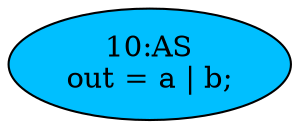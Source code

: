 strict digraph "compose( ,  )" {
	node [label="\N"];
	"10:AS"	[ast="<pyverilog.vparser.ast.Assign object at 0x7f1b612c37d0>",
		def_var="['out']",
		fillcolor=deepskyblue,
		label="10:AS
out = a | b;",
		statements="[]",
		style=filled,
		typ=Assign,
		use_var="['a', 'b']"];
}
